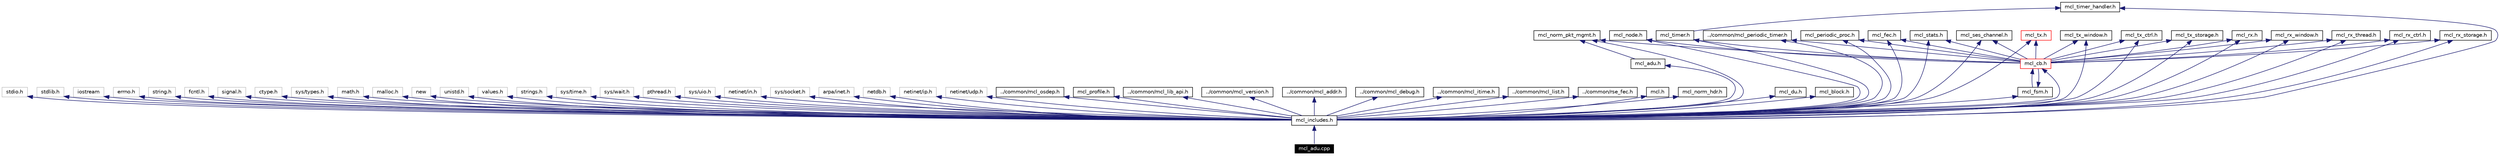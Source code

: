 digraph G
{
  edge [fontname="Helvetica",fontsize=10,labelfontname="Helvetica",labelfontsize=10];
  node [fontname="Helvetica",fontsize=10,shape=record];
  Node373 [label="mcl_adu.cpp",height=0.2,width=0.4,color="white", fillcolor="black", style="filled" fontcolor="white"];
  Node374 -> Node373 [dir=back,color="midnightblue",fontsize=10,style="solid",fontname="Helvetica"];
  Node374 [label="mcl_includes.h",height=0.2,width=0.4,color="black",URL="$mcl__includes_8h.html"];
  Node375 -> Node374 [dir=back,color="midnightblue",fontsize=10,style="solid",fontname="Helvetica"];
  Node375 [label="stdio.h",height=0.2,width=0.4,color="grey75"];
  Node376 -> Node374 [dir=back,color="midnightblue",fontsize=10,style="solid",fontname="Helvetica"];
  Node376 [label="stdlib.h",height=0.2,width=0.4,color="grey75"];
  Node377 -> Node374 [dir=back,color="midnightblue",fontsize=10,style="solid",fontname="Helvetica"];
  Node377 [label="iostream",height=0.2,width=0.4,color="grey75"];
  Node378 -> Node374 [dir=back,color="midnightblue",fontsize=10,style="solid",fontname="Helvetica"];
  Node378 [label="errno.h",height=0.2,width=0.4,color="grey75"];
  Node379 -> Node374 [dir=back,color="midnightblue",fontsize=10,style="solid",fontname="Helvetica"];
  Node379 [label="string.h",height=0.2,width=0.4,color="grey75"];
  Node380 -> Node374 [dir=back,color="midnightblue",fontsize=10,style="solid",fontname="Helvetica"];
  Node380 [label="fcntl.h",height=0.2,width=0.4,color="grey75"];
  Node381 -> Node374 [dir=back,color="midnightblue",fontsize=10,style="solid",fontname="Helvetica"];
  Node381 [label="signal.h",height=0.2,width=0.4,color="grey75"];
  Node382 -> Node374 [dir=back,color="midnightblue",fontsize=10,style="solid",fontname="Helvetica"];
  Node382 [label="ctype.h",height=0.2,width=0.4,color="grey75"];
  Node383 -> Node374 [dir=back,color="midnightblue",fontsize=10,style="solid",fontname="Helvetica"];
  Node383 [label="sys/types.h",height=0.2,width=0.4,color="grey75"];
  Node384 -> Node374 [dir=back,color="midnightblue",fontsize=10,style="solid",fontname="Helvetica"];
  Node384 [label="math.h",height=0.2,width=0.4,color="grey75"];
  Node385 -> Node374 [dir=back,color="midnightblue",fontsize=10,style="solid",fontname="Helvetica"];
  Node385 [label="malloc.h",height=0.2,width=0.4,color="grey75"];
  Node386 -> Node374 [dir=back,color="midnightblue",fontsize=10,style="solid",fontname="Helvetica"];
  Node386 [label="new",height=0.2,width=0.4,color="grey75"];
  Node387 -> Node374 [dir=back,color="midnightblue",fontsize=10,style="solid",fontname="Helvetica"];
  Node387 [label="unistd.h",height=0.2,width=0.4,color="grey75"];
  Node388 -> Node374 [dir=back,color="midnightblue",fontsize=10,style="solid",fontname="Helvetica"];
  Node388 [label="values.h",height=0.2,width=0.4,color="grey75"];
  Node389 -> Node374 [dir=back,color="midnightblue",fontsize=10,style="solid",fontname="Helvetica"];
  Node389 [label="strings.h",height=0.2,width=0.4,color="grey75"];
  Node390 -> Node374 [dir=back,color="midnightblue",fontsize=10,style="solid",fontname="Helvetica"];
  Node390 [label="sys/time.h",height=0.2,width=0.4,color="grey75"];
  Node391 -> Node374 [dir=back,color="midnightblue",fontsize=10,style="solid",fontname="Helvetica"];
  Node391 [label="sys/wait.h",height=0.2,width=0.4,color="grey75"];
  Node392 -> Node374 [dir=back,color="midnightblue",fontsize=10,style="solid",fontname="Helvetica"];
  Node392 [label="pthread.h",height=0.2,width=0.4,color="grey75"];
  Node393 -> Node374 [dir=back,color="midnightblue",fontsize=10,style="solid",fontname="Helvetica"];
  Node393 [label="sys/uio.h",height=0.2,width=0.4,color="grey75"];
  Node394 -> Node374 [dir=back,color="midnightblue",fontsize=10,style="solid",fontname="Helvetica"];
  Node394 [label="netinet/in.h",height=0.2,width=0.4,color="grey75"];
  Node395 -> Node374 [dir=back,color="midnightblue",fontsize=10,style="solid",fontname="Helvetica"];
  Node395 [label="sys/socket.h",height=0.2,width=0.4,color="grey75"];
  Node396 -> Node374 [dir=back,color="midnightblue",fontsize=10,style="solid",fontname="Helvetica"];
  Node396 [label="arpa/inet.h",height=0.2,width=0.4,color="grey75"];
  Node397 -> Node374 [dir=back,color="midnightblue",fontsize=10,style="solid",fontname="Helvetica"];
  Node397 [label="netdb.h",height=0.2,width=0.4,color="grey75"];
  Node398 -> Node374 [dir=back,color="midnightblue",fontsize=10,style="solid",fontname="Helvetica"];
  Node398 [label="netinet/ip.h",height=0.2,width=0.4,color="grey75"];
  Node399 -> Node374 [dir=back,color="midnightblue",fontsize=10,style="solid",fontname="Helvetica"];
  Node399 [label="netinet/udp.h",height=0.2,width=0.4,color="grey75"];
  Node400 -> Node374 [dir=back,color="midnightblue",fontsize=10,style="solid",fontname="Helvetica"];
  Node400 [label="../common/mcl_osdep.h",height=0.2,width=0.4,color="black",URL="$mcl__osdep_8h.html"];
  Node401 -> Node374 [dir=back,color="midnightblue",fontsize=10,style="solid",fontname="Helvetica"];
  Node401 [label="mcl_profile.h",height=0.2,width=0.4,color="black",URL="$mcl__profile_8h.html"];
  Node402 -> Node374 [dir=back,color="midnightblue",fontsize=10,style="solid",fontname="Helvetica"];
  Node402 [label="../common/mcl_lib_api.h",height=0.2,width=0.4,color="black",URL="$mcl__lib__api_8h.html"];
  Node403 -> Node374 [dir=back,color="midnightblue",fontsize=10,style="solid",fontname="Helvetica"];
  Node403 [label="../common/mcl_version.h",height=0.2,width=0.4,color="black",URL="$mcl__version_8h.html"];
  Node404 -> Node374 [dir=back,color="midnightblue",fontsize=10,style="solid",fontname="Helvetica"];
  Node404 [label="../common/mcl_addr.h",height=0.2,width=0.4,color="black",URL="$mcl__addr_8h.html"];
  Node405 -> Node374 [dir=back,color="midnightblue",fontsize=10,style="solid",fontname="Helvetica"];
  Node405 [label="../common/mcl_debug.h",height=0.2,width=0.4,color="black",URL="$mcl__debug_8h.html"];
  Node406 -> Node374 [dir=back,color="midnightblue",fontsize=10,style="solid",fontname="Helvetica"];
  Node406 [label="../common/mcl_itime.h",height=0.2,width=0.4,color="black",URL="$mcl__itime_8h.html"];
  Node407 -> Node374 [dir=back,color="midnightblue",fontsize=10,style="solid",fontname="Helvetica"];
  Node407 [label="../common/mcl_list.h",height=0.2,width=0.4,color="black",URL="$mcl__list_8h.html"];
  Node408 -> Node374 [dir=back,color="midnightblue",fontsize=10,style="solid",fontname="Helvetica"];
  Node408 [label="../common/rse_fec.h",height=0.2,width=0.4,color="black",URL="$rse__fec_8h.html"];
  Node409 -> Node374 [dir=back,color="midnightblue",fontsize=10,style="solid",fontname="Helvetica"];
  Node409 [label="mcl.h",height=0.2,width=0.4,color="black",URL="$mcl_8h.html"];
  Node410 -> Node374 [dir=back,color="midnightblue",fontsize=10,style="solid",fontname="Helvetica"];
  Node410 [label="mcl_norm_hdr.h",height=0.2,width=0.4,color="black",URL="$mcl__norm__hdr_8h.html"];
  Node411 -> Node374 [dir=back,color="midnightblue",fontsize=10,style="solid",fontname="Helvetica"];
  Node411 [label="mcl_adu.h",height=0.2,width=0.4,color="black",URL="$mcl__adu_8h.html"];
  Node412 -> Node411 [dir=back,color="midnightblue",fontsize=10,style="solid",fontname="Helvetica"];
  Node412 [label="mcl_norm_pkt_mgmt.h",height=0.2,width=0.4,color="black",URL="$mcl__norm__pkt__mgmt_8h.html"];
  Node413 -> Node374 [dir=back,color="midnightblue",fontsize=10,style="solid",fontname="Helvetica"];
  Node413 [label="mcl_du.h",height=0.2,width=0.4,color="black",URL="$mcl__du_8h.html"];
  Node414 -> Node374 [dir=back,color="midnightblue",fontsize=10,style="solid",fontname="Helvetica"];
  Node414 [label="mcl_block.h",height=0.2,width=0.4,color="black",URL="$mcl__block_8h.html"];
  Node415 -> Node374 [dir=back,color="midnightblue",fontsize=10,style="solid",fontname="Helvetica"];
  Node415 [label="mcl_cb.h",height=0.2,width=0.4,color="red",URL="$mcl__cb_8h.html"];
  Node416 -> Node415 [dir=back,color="midnightblue",fontsize=10,style="solid",fontname="Helvetica"];
  Node416 [label="mcl_node.h",height=0.2,width=0.4,color="black",URL="$mcl__node_8h.html"];
  Node417 -> Node415 [dir=back,color="midnightblue",fontsize=10,style="solid",fontname="Helvetica"];
  Node417 [label="mcl_fsm.h",height=0.2,width=0.4,color="black",URL="$mcl__fsm_8h.html"];
  Node415 -> Node417 [dir=back,color="midnightblue",fontsize=10,style="solid",fontname="Helvetica"];
  Node418 -> Node415 [dir=back,color="midnightblue",fontsize=10,style="solid",fontname="Helvetica"];
  Node418 [label="mcl_timer.h",height=0.2,width=0.4,color="black",URL="$mcl__timer_8h.html"];
  Node419 -> Node418 [dir=back,color="midnightblue",fontsize=10,style="solid",fontname="Helvetica"];
  Node419 [label="mcl_timer_handler.h",height=0.2,width=0.4,color="black",URL="$mcl__timer__handler_8h.html"];
  Node420 -> Node415 [dir=back,color="midnightblue",fontsize=10,style="solid",fontname="Helvetica"];
  Node420 [label="../common/mcl_periodic_timer.h",height=0.2,width=0.4,color="black",URL="$mcl__periodic__timer_8h.html"];
  Node421 -> Node415 [dir=back,color="midnightblue",fontsize=10,style="solid",fontname="Helvetica"];
  Node421 [label="mcl_periodic_proc.h",height=0.2,width=0.4,color="black",URL="$mcl__periodic__proc_8h.html"];
  Node422 -> Node415 [dir=back,color="midnightblue",fontsize=10,style="solid",fontname="Helvetica"];
  Node422 [label="mcl_fec.h",height=0.2,width=0.4,color="black",URL="$mcl__fec_8h.html"];
  Node423 -> Node415 [dir=back,color="midnightblue",fontsize=10,style="solid",fontname="Helvetica"];
  Node423 [label="mcl_stats.h",height=0.2,width=0.4,color="black",URL="$mcl__stats_8h.html"];
  Node424 -> Node415 [dir=back,color="midnightblue",fontsize=10,style="solid",fontname="Helvetica"];
  Node424 [label="mcl_ses_channel.h",height=0.2,width=0.4,color="black",URL="$mcl__ses__channel_8h.html"];
  Node412 -> Node415 [dir=back,color="midnightblue",fontsize=10,style="solid",fontname="Helvetica"];
  Node425 -> Node415 [dir=back,color="midnightblue",fontsize=10,style="solid",fontname="Helvetica"];
  Node425 [label="mcl_tx.h",height=0.2,width=0.4,color="red",URL="$mcl__tx_8h.html"];
  Node427 -> Node415 [dir=back,color="midnightblue",fontsize=10,style="solid",fontname="Helvetica"];
  Node427 [label="mcl_tx_window.h",height=0.2,width=0.4,color="black",URL="$mcl__tx__window_8h.html"];
  Node428 -> Node415 [dir=back,color="midnightblue",fontsize=10,style="solid",fontname="Helvetica"];
  Node428 [label="mcl_tx_ctrl.h",height=0.2,width=0.4,color="black",URL="$mcl__tx__ctrl_8h.html"];
  Node429 -> Node415 [dir=back,color="midnightblue",fontsize=10,style="solid",fontname="Helvetica"];
  Node429 [label="mcl_tx_storage.h",height=0.2,width=0.4,color="black",URL="$mcl__tx__storage_8h.html"];
  Node431 -> Node415 [dir=back,color="midnightblue",fontsize=10,style="solid",fontname="Helvetica"];
  Node431 [label="mcl_rx.h",height=0.2,width=0.4,color="black",URL="$mcl__rx_8h.html"];
  Node432 -> Node415 [dir=back,color="midnightblue",fontsize=10,style="solid",fontname="Helvetica"];
  Node432 [label="mcl_rx_window.h",height=0.2,width=0.4,color="black",URL="$mcl__rx__window_8h.html"];
  Node433 -> Node415 [dir=back,color="midnightblue",fontsize=10,style="solid",fontname="Helvetica"];
  Node433 [label="mcl_rx_thread.h",height=0.2,width=0.4,color="black",URL="$mcl__rx__thread_8h.html"];
  Node434 -> Node415 [dir=back,color="midnightblue",fontsize=10,style="solid",fontname="Helvetica"];
  Node434 [label="mcl_rx_ctrl.h",height=0.2,width=0.4,color="black",URL="$mcl__rx__ctrl_8h.html"];
  Node435 -> Node415 [dir=back,color="midnightblue",fontsize=10,style="solid",fontname="Helvetica"];
  Node435 [label="mcl_rx_storage.h",height=0.2,width=0.4,color="black",URL="$mcl__rx__storage_8h.html"];
  Node416 -> Node374 [dir=back,color="midnightblue",fontsize=10,style="solid",fontname="Helvetica"];
  Node417 -> Node374 [dir=back,color="midnightblue",fontsize=10,style="solid",fontname="Helvetica"];
  Node419 -> Node374 [dir=back,color="midnightblue",fontsize=10,style="solid",fontname="Helvetica"];
  Node418 -> Node374 [dir=back,color="midnightblue",fontsize=10,style="solid",fontname="Helvetica"];
  Node420 -> Node374 [dir=back,color="midnightblue",fontsize=10,style="solid",fontname="Helvetica"];
  Node421 -> Node374 [dir=back,color="midnightblue",fontsize=10,style="solid",fontname="Helvetica"];
  Node422 -> Node374 [dir=back,color="midnightblue",fontsize=10,style="solid",fontname="Helvetica"];
  Node423 -> Node374 [dir=back,color="midnightblue",fontsize=10,style="solid",fontname="Helvetica"];
  Node424 -> Node374 [dir=back,color="midnightblue",fontsize=10,style="solid",fontname="Helvetica"];
  Node412 -> Node374 [dir=back,color="midnightblue",fontsize=10,style="solid",fontname="Helvetica"];
  Node425 -> Node374 [dir=back,color="midnightblue",fontsize=10,style="solid",fontname="Helvetica"];
  Node427 -> Node374 [dir=back,color="midnightblue",fontsize=10,style="solid",fontname="Helvetica"];
  Node428 -> Node374 [dir=back,color="midnightblue",fontsize=10,style="solid",fontname="Helvetica"];
  Node429 -> Node374 [dir=back,color="midnightblue",fontsize=10,style="solid",fontname="Helvetica"];
  Node431 -> Node374 [dir=back,color="midnightblue",fontsize=10,style="solid",fontname="Helvetica"];
  Node432 -> Node374 [dir=back,color="midnightblue",fontsize=10,style="solid",fontname="Helvetica"];
  Node433 -> Node374 [dir=back,color="midnightblue",fontsize=10,style="solid",fontname="Helvetica"];
  Node434 -> Node374 [dir=back,color="midnightblue",fontsize=10,style="solid",fontname="Helvetica"];
  Node435 -> Node374 [dir=back,color="midnightblue",fontsize=10,style="solid",fontname="Helvetica"];
}
